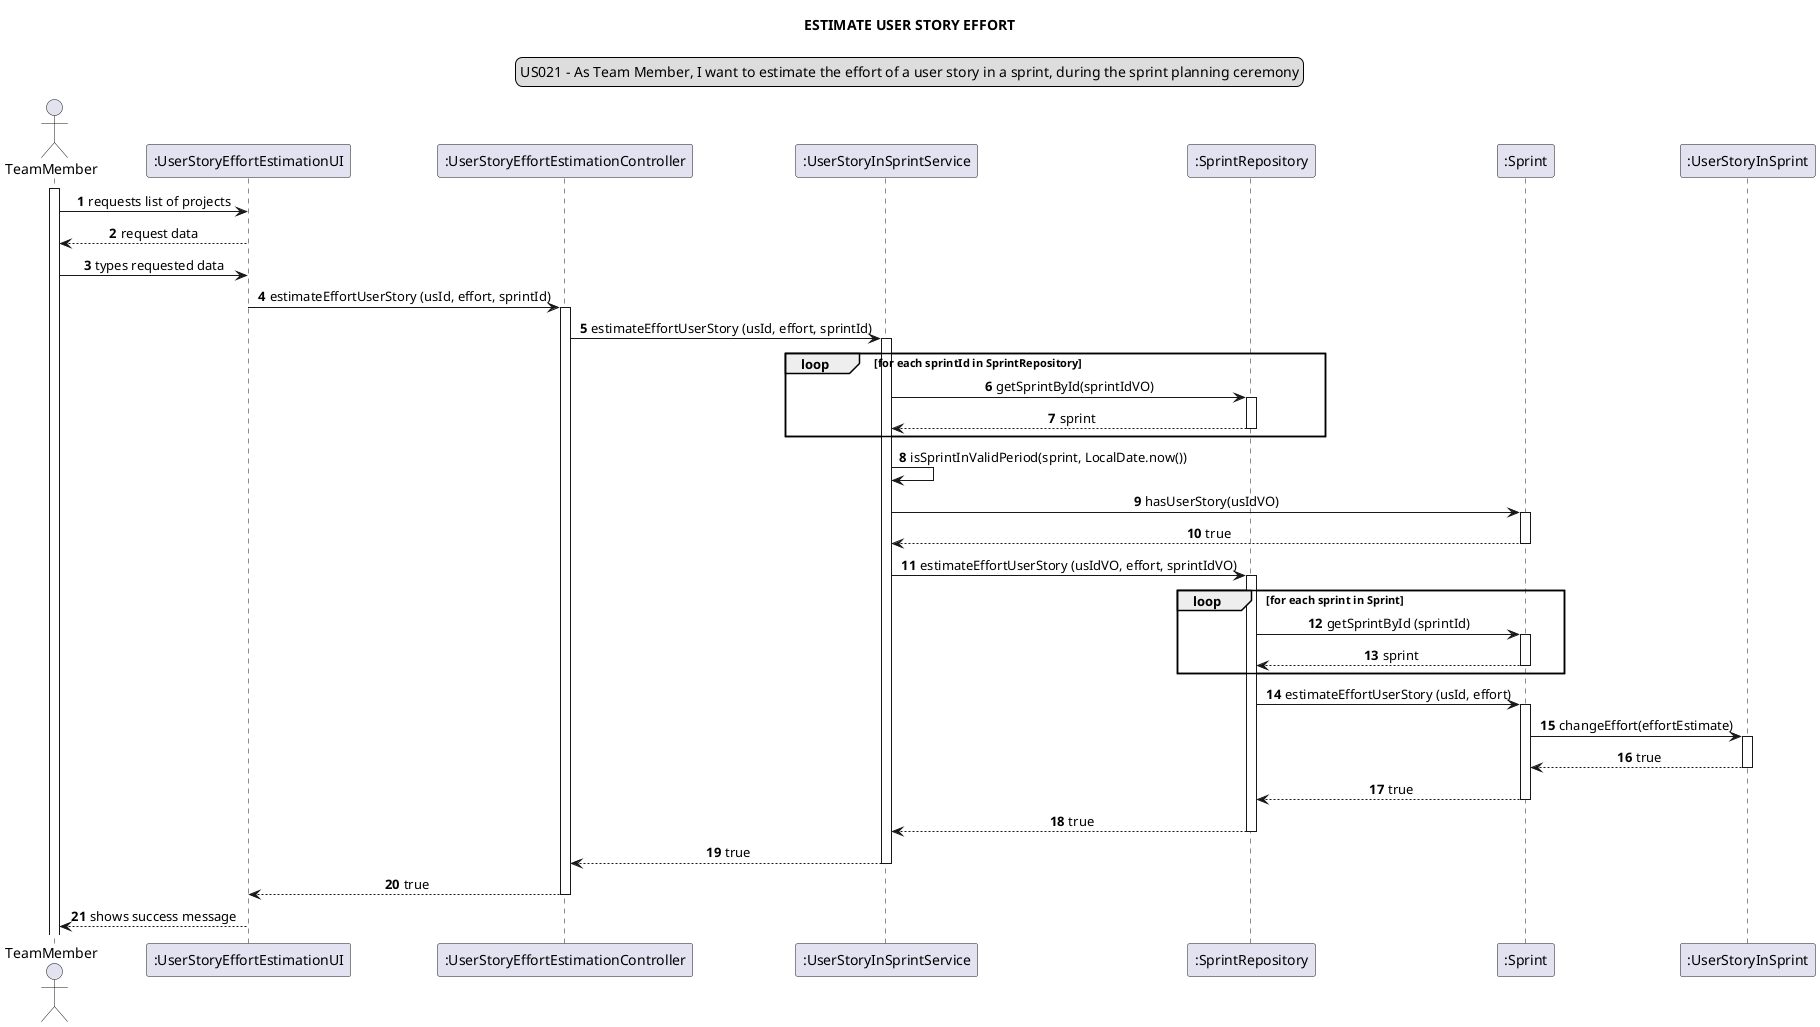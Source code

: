 @startuml
skinparam sequenceMessageAlign center
title ESTIMATE USER STORY EFFORT
legend top
US021 - As Team Member, I want to estimate the effort of a user story in a sprint, during the sprint planning ceremony
end legend
autonumber
actor TeamMember
participant ":UserStoryEffortEstimationUI" as ui
participant ":UserStoryEffortEstimationController" as controller
participant ":UserStoryInSprintService" as service
participant ":SprintRepository" as sprintRepo
participant ":Sprint" as sprint
participant ":UserStoryInSprint" as usSprint



activate TeamMember

TeamMember -> ui: requests list of projects
ui --> TeamMember: request data
TeamMember -> ui: types requested data
ui -> controller: estimateEffortUserStory (usId, effort, sprintId)
activate controller

controller -> service: estimateEffortUserStory (usId, effort, sprintId)
activate service
loop for each sprintId in SprintRepository
service -> sprintRepo: getSprintById(sprintIdVO)
activate sprintRepo
sprintRepo --> service: sprint
deactivate sprintRepo
end loop
service -> service: isSprintInValidPeriod(sprint, LocalDate.now())
service -> sprint: hasUserStory(usIdVO)
activate sprint
sprint --> service: true
deactivate sprint
service -> sprintRepo: estimateEffortUserStory (usIdVO, effort, sprintIdVO)
activate sprintRepo
loop for each sprint in Sprint
sprintRepo -> sprint: getSprintById (sprintId)
activate sprint
sprint --> sprintRepo: sprint
deactivate sprint

end loop
sprintRepo -> sprint: estimateEffortUserStory (usId, effort)
activate sprint
sprint -> usSprint: changeEffort(effortEstimate)
activate usSprint
sprint <-- usSprint: true
deactivate usSprint
sprintRepo <-- sprint: true
deactivate sprint
service <-- sprintRepo: true
deactivate sprintRepo

service --> controller: true
deactivate service
controller --> ui: true

deactivate controller
ui --> TeamMember: shows success message
deactivate ui
@enduml